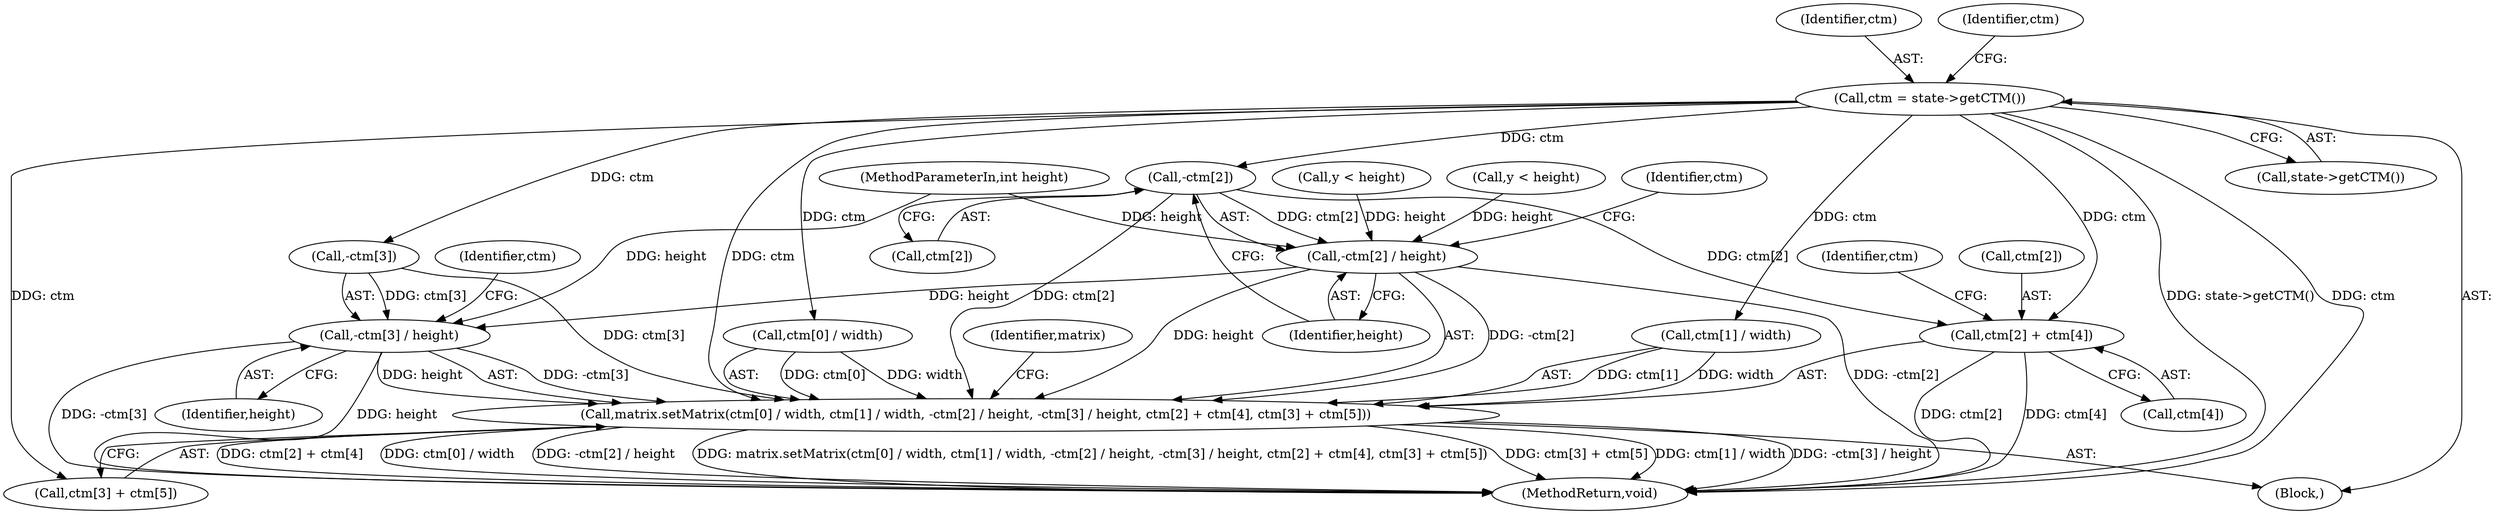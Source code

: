 digraph "0_poppler_7b2d314a61fd0e12f47c62996cb49ec0d1ba747a@pointer" {
"1000307" [label="(Call,-ctm[2])"];
"1000292" [label="(Call,ctm = state->getCTM())"];
"1000306" [label="(Call,-ctm[2] / height)"];
"1000295" [label="(Call,matrix.setMatrix(ctm[0] / width, ctm[1] / width, -ctm[2] / height, -ctm[3] / height, ctm[2] + ctm[4], ctm[3] + ctm[5]))"];
"1000312" [label="(Call,-ctm[3] / height)"];
"1000318" [label="(Call,ctm[2] + ctm[4])"];
"1000306" [label="(Call,-ctm[2] / height)"];
"1000333" [label="(Identifier,matrix)"];
"1000315" [label="(Identifier,ctm)"];
"1000318" [label="(Call,ctm[2] + ctm[4])"];
"1000325" [label="(Call,ctm[3] + ctm[5])"];
"1000296" [label="(Call,ctm[0] / width)"];
"1000294" [label="(Call,state->getCTM())"];
"1000320" [label="(Identifier,ctm)"];
"1000293" [label="(Identifier,ctm)"];
"1000301" [label="(Call,ctm[1] / width)"];
"1000298" [label="(Identifier,ctm)"];
"1000322" [label="(Call,ctm[4])"];
"1000327" [label="(Identifier,ctm)"];
"1000307" [label="(Call,-ctm[2])"];
"1000311" [label="(Identifier,height)"];
"1000317" [label="(Identifier,height)"];
"1000313" [label="(Call,-ctm[3])"];
"1000308" [label="(Call,ctm[2])"];
"1000295" [label="(Call,matrix.setMatrix(ctm[0] / width, ctm[1] / width, -ctm[2] / height, -ctm[3] / height, ctm[2] + ctm[4], ctm[3] + ctm[5]))"];
"1000107" [label="(MethodParameterIn,int height)"];
"1000292" [label="(Call,ctm = state->getCTM())"];
"1000319" [label="(Call,ctm[2])"];
"1000350" [label="(MethodReturn,void)"];
"1000157" [label="(Call,y < height)"];
"1000251" [label="(Call,y < height)"];
"1000111" [label="(Block,)"];
"1000312" [label="(Call,-ctm[3] / height)"];
"1000307" -> "1000306"  [label="AST: "];
"1000307" -> "1000308"  [label="CFG: "];
"1000308" -> "1000307"  [label="AST: "];
"1000311" -> "1000307"  [label="CFG: "];
"1000307" -> "1000306"  [label="DDG: ctm[2]"];
"1000292" -> "1000307"  [label="DDG: ctm"];
"1000307" -> "1000295"  [label="DDG: ctm[2]"];
"1000307" -> "1000318"  [label="DDG: ctm[2]"];
"1000292" -> "1000111"  [label="AST: "];
"1000292" -> "1000294"  [label="CFG: "];
"1000293" -> "1000292"  [label="AST: "];
"1000294" -> "1000292"  [label="AST: "];
"1000298" -> "1000292"  [label="CFG: "];
"1000292" -> "1000350"  [label="DDG: state->getCTM()"];
"1000292" -> "1000350"  [label="DDG: ctm"];
"1000292" -> "1000296"  [label="DDG: ctm"];
"1000292" -> "1000301"  [label="DDG: ctm"];
"1000292" -> "1000313"  [label="DDG: ctm"];
"1000292" -> "1000295"  [label="DDG: ctm"];
"1000292" -> "1000318"  [label="DDG: ctm"];
"1000292" -> "1000325"  [label="DDG: ctm"];
"1000306" -> "1000295"  [label="AST: "];
"1000306" -> "1000311"  [label="CFG: "];
"1000311" -> "1000306"  [label="AST: "];
"1000315" -> "1000306"  [label="CFG: "];
"1000306" -> "1000350"  [label="DDG: -ctm[2]"];
"1000306" -> "1000295"  [label="DDG: -ctm[2]"];
"1000306" -> "1000295"  [label="DDG: height"];
"1000157" -> "1000306"  [label="DDG: height"];
"1000251" -> "1000306"  [label="DDG: height"];
"1000107" -> "1000306"  [label="DDG: height"];
"1000306" -> "1000312"  [label="DDG: height"];
"1000295" -> "1000111"  [label="AST: "];
"1000295" -> "1000325"  [label="CFG: "];
"1000296" -> "1000295"  [label="AST: "];
"1000301" -> "1000295"  [label="AST: "];
"1000312" -> "1000295"  [label="AST: "];
"1000318" -> "1000295"  [label="AST: "];
"1000325" -> "1000295"  [label="AST: "];
"1000333" -> "1000295"  [label="CFG: "];
"1000295" -> "1000350"  [label="DDG: ctm[1] / width"];
"1000295" -> "1000350"  [label="DDG: -ctm[3] / height"];
"1000295" -> "1000350"  [label="DDG: ctm[2] + ctm[4]"];
"1000295" -> "1000350"  [label="DDG: ctm[0] / width"];
"1000295" -> "1000350"  [label="DDG: -ctm[2] / height"];
"1000295" -> "1000350"  [label="DDG: matrix.setMatrix(ctm[0] / width, ctm[1] / width, -ctm[2] / height, -ctm[3] / height, ctm[2] + ctm[4], ctm[3] + ctm[5])"];
"1000295" -> "1000350"  [label="DDG: ctm[3] + ctm[5]"];
"1000296" -> "1000295"  [label="DDG: ctm[0]"];
"1000296" -> "1000295"  [label="DDG: width"];
"1000301" -> "1000295"  [label="DDG: ctm[1]"];
"1000301" -> "1000295"  [label="DDG: width"];
"1000312" -> "1000295"  [label="DDG: -ctm[3]"];
"1000312" -> "1000295"  [label="DDG: height"];
"1000313" -> "1000295"  [label="DDG: ctm[3]"];
"1000312" -> "1000317"  [label="CFG: "];
"1000313" -> "1000312"  [label="AST: "];
"1000317" -> "1000312"  [label="AST: "];
"1000320" -> "1000312"  [label="CFG: "];
"1000312" -> "1000350"  [label="DDG: -ctm[3]"];
"1000312" -> "1000350"  [label="DDG: height"];
"1000313" -> "1000312"  [label="DDG: ctm[3]"];
"1000107" -> "1000312"  [label="DDG: height"];
"1000318" -> "1000322"  [label="CFG: "];
"1000319" -> "1000318"  [label="AST: "];
"1000322" -> "1000318"  [label="AST: "];
"1000327" -> "1000318"  [label="CFG: "];
"1000318" -> "1000350"  [label="DDG: ctm[2]"];
"1000318" -> "1000350"  [label="DDG: ctm[4]"];
}
